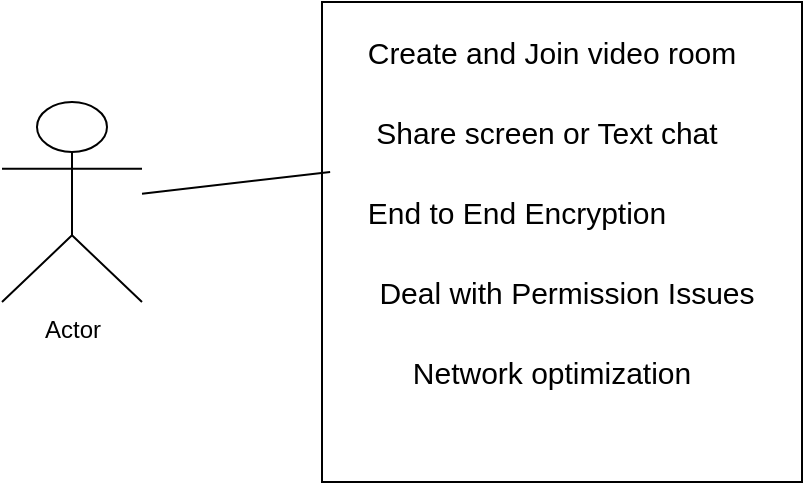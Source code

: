 <mxfile>
    <diagram id="mmGmBcVSYlRYnN5qU3bW" name="Page-1">
        <mxGraphModel dx="1284" dy="503" grid="1" gridSize="10" guides="1" tooltips="1" connect="1" arrows="1" fold="1" page="1" pageScale="1" pageWidth="850" pageHeight="1100" background="none" math="0" shadow="0" adaptiveColors="auto">
            <root>
                <mxCell id="0"/>
                <mxCell id="1" parent="0"/>
                <mxCell id="2" value="Actor" style="shape=umlActor;verticalLabelPosition=bottom;verticalAlign=top;html=1;outlineConnect=0;" vertex="1" parent="1">
                    <mxGeometry x="60" y="210" width="70" height="100" as="geometry"/>
                </mxCell>
                <mxCell id="3" value="" style="whiteSpace=wrap;html=1;aspect=fixed;" vertex="1" parent="1">
                    <mxGeometry x="220" y="160" width="240" height="240" as="geometry"/>
                </mxCell>
                <mxCell id="4" value="Create and Join video room" style="text;html=1;align=center;verticalAlign=middle;whiteSpace=wrap;rounded=0;fontSize=15;" vertex="1" parent="1">
                    <mxGeometry x="240" y="170" width="190" height="30" as="geometry"/>
                </mxCell>
                <mxCell id="5" value="Share screen or Text chat" style="text;html=1;align=center;verticalAlign=middle;whiteSpace=wrap;rounded=0;fontSize=15;" vertex="1" parent="1">
                    <mxGeometry x="245" y="210" width="175" height="30" as="geometry"/>
                </mxCell>
                <mxCell id="6" value="End to End Encryption" style="text;html=1;align=center;verticalAlign=middle;whiteSpace=wrap;rounded=0;fontSize=15;" vertex="1" parent="1">
                    <mxGeometry x="225" y="250" width="185" height="30" as="geometry"/>
                </mxCell>
                <mxCell id="8" value="Network optimization" style="text;html=1;align=center;verticalAlign=middle;whiteSpace=wrap;rounded=0;fontSize=15;" vertex="1" parent="1">
                    <mxGeometry x="255" y="330" width="160" height="30" as="geometry"/>
                </mxCell>
                <mxCell id="9" value="Deal with Permission Issues" style="text;html=1;align=center;verticalAlign=middle;whiteSpace=wrap;rounded=0;fontSize=15;" vertex="1" parent="1">
                    <mxGeometry x="245" y="290" width="195" height="30" as="geometry"/>
                </mxCell>
                <mxCell id="10" value="" style="endArrow=none;html=1;entryX=0.017;entryY=0.354;entryDx=0;entryDy=0;entryPerimeter=0;" edge="1" parent="1" source="2" target="3">
                    <mxGeometry width="50" height="50" relative="1" as="geometry">
                        <mxPoint x="130" y="240" as="sourcePoint"/>
                        <mxPoint x="210" y="190" as="targetPoint"/>
                    </mxGeometry>
                </mxCell>
            </root>
        </mxGraphModel>
    </diagram>
</mxfile>